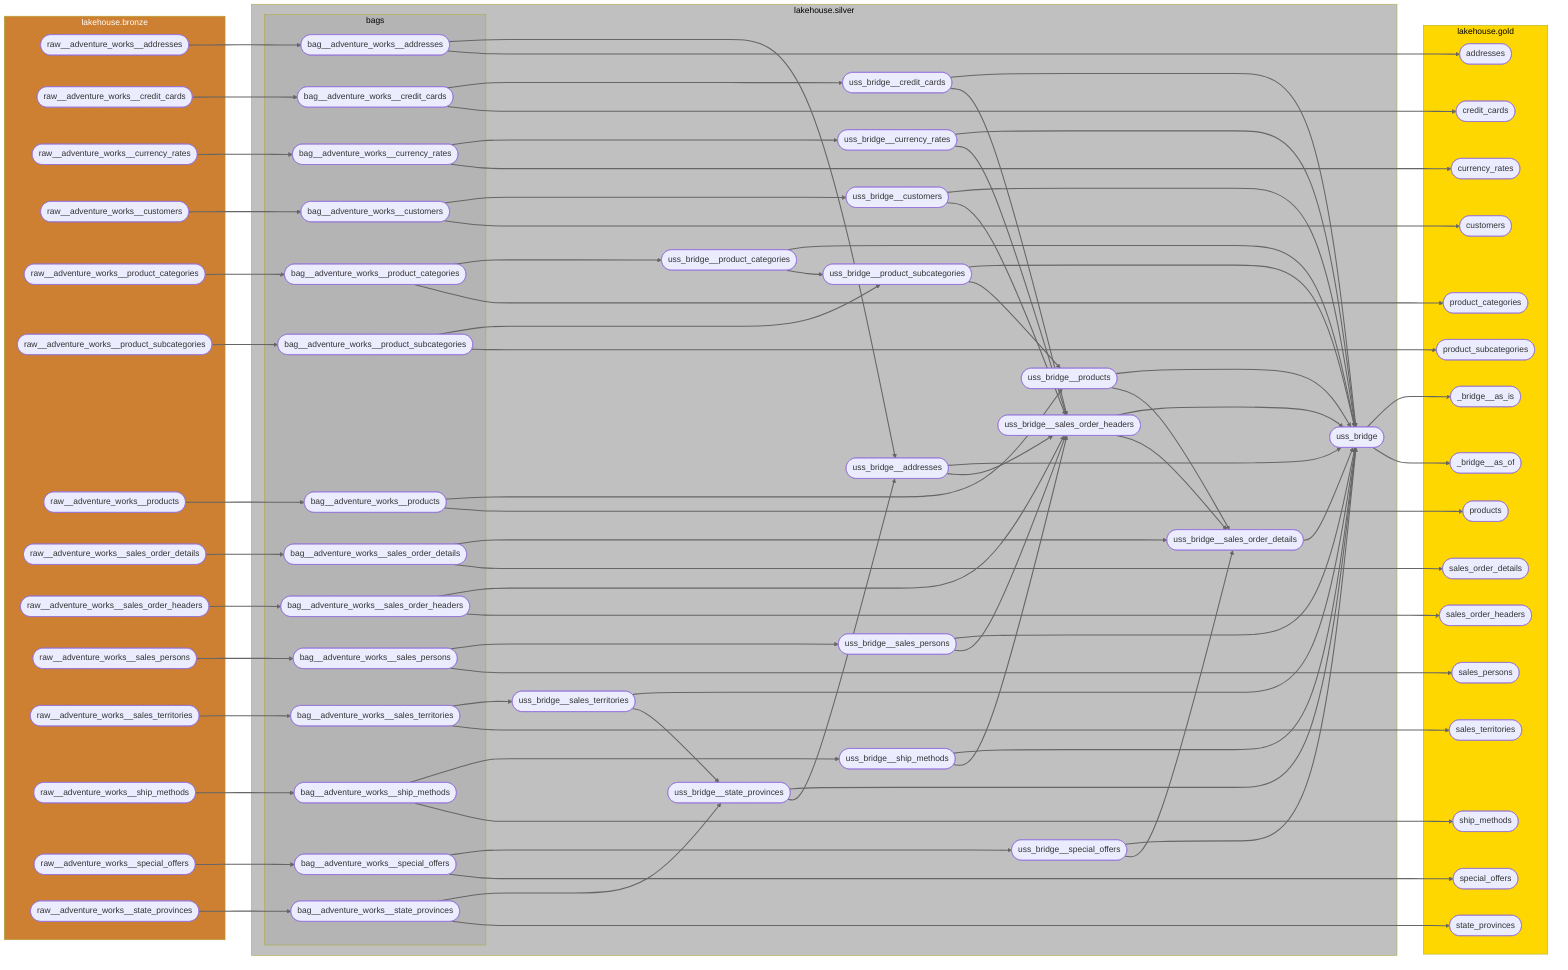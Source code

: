 flowchart LR
    subgraph lakehouse.bronze["lakehouse.bronze"]
        direction LR
        raw__adventure_works__addresses(["raw__adventure_works__addresses"])
        raw__adventure_works__credit_cards(["raw__adventure_works__credit_cards"])
        raw__adventure_works__currency_rates(["raw__adventure_works__currency_rates"])
        raw__adventure_works__customers(["raw__adventure_works__customers"])
        raw__adventure_works__product_categories(["raw__adventure_works__product_categories"])
        raw__adventure_works__product_subcategories(["raw__adventure_works__product_subcategories"])
        raw__adventure_works__products(["raw__adventure_works__products"])
        raw__adventure_works__sales_order_details(["raw__adventure_works__sales_order_details"])
        raw__adventure_works__sales_order_headers(["raw__adventure_works__sales_order_headers"])
        raw__adventure_works__sales_persons(["raw__adventure_works__sales_persons"])
        raw__adventure_works__sales_territories(["raw__adventure_works__sales_territories"])
        raw__adventure_works__ship_methods(["raw__adventure_works__ship_methods"])
        raw__adventure_works__special_offers(["raw__adventure_works__special_offers"])
        raw__adventure_works__state_provinces(["raw__adventure_works__state_provinces"])
    end

    subgraph lakehouse.silver["lakehouse.silver"]
        direction LR

        subgraph bags
            bag__adventure_works__addresses(["bag__adventure_works__addresses"])
            bag__adventure_works__credit_cards(["bag__adventure_works__credit_cards"])
            bag__adventure_works__currency_rates(["bag__adventure_works__currency_rates"])
            bag__adventure_works__customers(["bag__adventure_works__customers"])
            bag__adventure_works__product_categories(["bag__adventure_works__product_categories"])
            bag__adventure_works__product_subcategories(["bag__adventure_works__product_subcategories"])
            bag__adventure_works__products(["bag__adventure_works__products"])
            bag__adventure_works__sales_order_details(["bag__adventure_works__sales_order_details"])
            bag__adventure_works__sales_order_headers(["bag__adventure_works__sales_order_headers"])
            bag__adventure_works__sales_persons(["bag__adventure_works__sales_persons"])
            bag__adventure_works__sales_territories(["bag__adventure_works__sales_territories"])
            bag__adventure_works__ship_methods(["bag__adventure_works__ship_methods"])
            bag__adventure_works__special_offers(["bag__adventure_works__special_offers"])
            bag__adventure_works__state_provinces(["bag__adventure_works__state_provinces"])
        end
        
        uss_bridge(["uss_bridge"])
        uss_bridge__addresses(["uss_bridge__addresses"])
        uss_bridge__credit_cards(["uss_bridge__credit_cards"])
        uss_bridge__currency_rates(["uss_bridge__currency_rates"])
        uss_bridge__customers(["uss_bridge__customers"])
        uss_bridge__product_categories(["uss_bridge__product_categories"])
        uss_bridge__product_subcategories(["uss_bridge__product_subcategories"])
        uss_bridge__products(["uss_bridge__products"])
        uss_bridge__sales_order_details(["uss_bridge__sales_order_details"])
        uss_bridge__sales_order_headers(["uss_bridge__sales_order_headers"])
        uss_bridge__sales_persons(["uss_bridge__sales_persons"])
        uss_bridge__sales_territories(["uss_bridge__sales_territories"])
        uss_bridge__ship_methods(["uss_bridge__ship_methods"])
        uss_bridge__special_offers(["uss_bridge__special_offers"])
        uss_bridge__state_provinces(["uss_bridge__state_provinces"])
    end

    subgraph lakehouse.gold["lakehouse.gold"]
        direction LR
        _bridge__as_is(["_bridge__as_is"])
        _bridge__as_of(["_bridge__as_of"])
        addresses(["addresses"])
        credit_cards(["credit_cards"])
        currency_rates(["currency_rates"])
        customers(["customers"])
        product_categories(["product_categories"])
        product_subcategories(["product_subcategories"])
        products(["products"])
        sales_order_details(["sales_order_details"])
        sales_order_headers(["sales_order_headers"])
        sales_persons(["sales_persons"])
        sales_territories(["sales_territories"])
        ship_methods(["ship_methods"])
        special_offers(["special_offers"])
        state_provinces(["state_provinces"])
    end

    %% lakehouse.bronze -> lakehouse.silver
    raw__adventure_works__addresses --> bag__adventure_works__addresses
    raw__adventure_works__credit_cards --> bag__adventure_works__credit_cards
    raw__adventure_works__currency_rates --> bag__adventure_works__currency_rates
    raw__adventure_works__customers --> bag__adventure_works__customers
    raw__adventure_works__product_categories --> bag__adventure_works__product_categories
    raw__adventure_works__product_subcategories --> bag__adventure_works__product_subcategories
    raw__adventure_works__products --> bag__adventure_works__products
    raw__adventure_works__sales_order_details --> bag__adventure_works__sales_order_details
    raw__adventure_works__sales_order_headers --> bag__adventure_works__sales_order_headers
    raw__adventure_works__sales_persons --> bag__adventure_works__sales_persons
    raw__adventure_works__sales_territories --> bag__adventure_works__sales_territories
    raw__adventure_works__ship_methods --> bag__adventure_works__ship_methods
    raw__adventure_works__special_offers --> bag__adventure_works__special_offers
    raw__adventure_works__state_provinces --> bag__adventure_works__state_provinces

    %% lakehouse.silver -> lakehouse.silver
    bag__adventure_works__addresses --> uss_bridge__addresses
    bag__adventure_works__credit_cards --> uss_bridge__credit_cards
    bag__adventure_works__currency_rates --> uss_bridge__currency_rates
    bag__adventure_works__customers --> uss_bridge__customers
    bag__adventure_works__product_categories --> uss_bridge__product_categories
    bag__adventure_works__product_subcategories --> uss_bridge__product_subcategories
    bag__adventure_works__products --> uss_bridge__products
    bag__adventure_works__sales_order_details --> uss_bridge__sales_order_details
    bag__adventure_works__sales_order_headers --> uss_bridge__sales_order_headers
    bag__adventure_works__sales_persons --> uss_bridge__sales_persons
    bag__adventure_works__sales_territories --> uss_bridge__sales_territories
    bag__adventure_works__ship_methods --> uss_bridge__ship_methods
    bag__adventure_works__special_offers --> uss_bridge__special_offers
    bag__adventure_works__state_provinces --> uss_bridge__state_provinces
    uss_bridge__addresses --> uss_bridge
    uss_bridge__addresses --> uss_bridge__sales_order_headers
    uss_bridge__credit_cards --> uss_bridge
    uss_bridge__credit_cards --> uss_bridge__sales_order_headers
    uss_bridge__currency_rates --> uss_bridge
    uss_bridge__currency_rates --> uss_bridge__sales_order_headers
    uss_bridge__customers --> uss_bridge
    uss_bridge__customers --> uss_bridge__sales_order_headers
    uss_bridge__product_categories --> uss_bridge
    uss_bridge__product_categories --> uss_bridge__product_subcategories
    uss_bridge__product_subcategories --> uss_bridge
    uss_bridge__product_subcategories --> uss_bridge__products
    uss_bridge__products --> uss_bridge
    uss_bridge__products --> uss_bridge__sales_order_details
    uss_bridge__sales_order_details --> uss_bridge
    uss_bridge__sales_order_headers --> uss_bridge
    uss_bridge__sales_order_headers --> uss_bridge__sales_order_details
    uss_bridge__sales_persons --> uss_bridge
    uss_bridge__sales_persons --> uss_bridge__sales_order_headers
    uss_bridge__sales_territories --> uss_bridge
    uss_bridge__sales_territories --> uss_bridge__state_provinces
    uss_bridge__ship_methods --> uss_bridge
    uss_bridge__ship_methods --> uss_bridge__sales_order_headers
    uss_bridge__special_offers --> uss_bridge
    uss_bridge__special_offers --> uss_bridge__sales_order_details
    uss_bridge__state_provinces --> uss_bridge
    uss_bridge__state_provinces --> uss_bridge__addresses

    %% lakehouse.silver -> lakehouse.gold
    bag__adventure_works__addresses --> addresses
    bag__adventure_works__credit_cards --> credit_cards
    bag__adventure_works__currency_rates --> currency_rates
    bag__adventure_works__customers --> customers
    bag__adventure_works__product_categories --> product_categories
    bag__adventure_works__product_subcategories --> product_subcategories
    bag__adventure_works__products --> products
    bag__adventure_works__sales_order_details --> sales_order_details
    bag__adventure_works__sales_order_headers --> sales_order_headers
    bag__adventure_works__sales_persons --> sales_persons
    bag__adventure_works__sales_territories --> sales_territories
    bag__adventure_works__ship_methods --> ship_methods
    bag__adventure_works__special_offers --> special_offers
    bag__adventure_works__state_provinces --> state_provinces
    uss_bridge --> _bridge__as_is
    uss_bridge --> _bridge__as_of

    linkStyle default stroke:#666,stroke-width:2px

    %% Bronze shades
    classDef bronze_classic fill:#CD7F32,color:white
    classDef bronze_dark fill:#B87333,color:white
    classDef bronze_light fill:#E09756,color:white
    classDef bronze_antique fill:#966B47,color:white
    
    %% Silver shades
    classDef silver_classic fill:#C0C0C0,color:black
    classDef silver_dark fill:#A8A8A8,color:black
    classDef silver_light fill:#D8D8D8,color:black
    classDef silver_antique fill:#B4B4B4,color:black
    
    %% Gold shades
    classDef gold_classic fill:#FFD700,color:black
    classDef gold_dark fill:#DAA520,color:black
    classDef gold_light fill:#FFE55C,color:black
    classDef gold_antique fill:#CFB53B,color:black

    class lakehouse.bronze bronze_classic

    class lakehouse.silver silver_classic
    class bags silver_antique

    class lakehouse.gold gold_classic